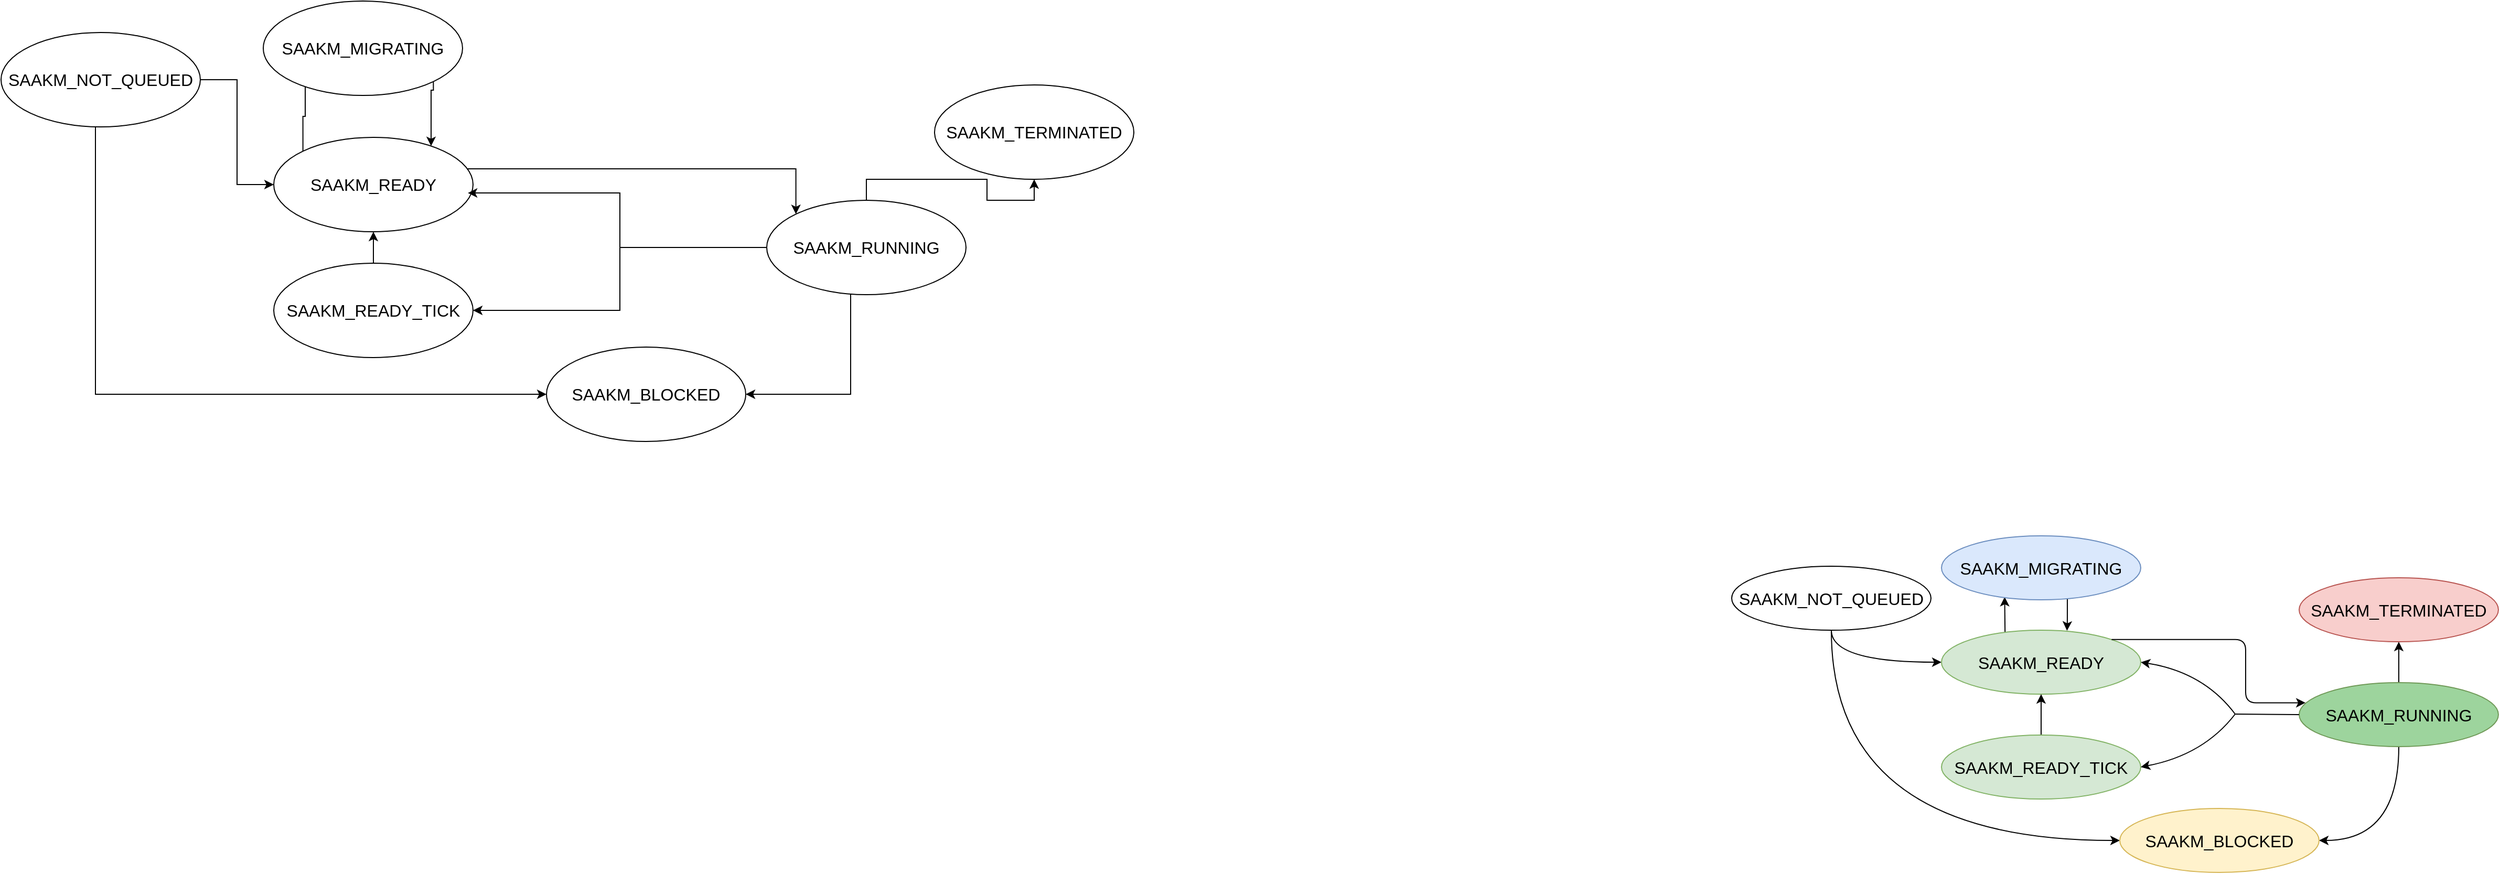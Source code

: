 <mxfile version="28.1.1">
  <diagram name="Page-1" id="623hevkm62DI3NVp4ts4">
    <mxGraphModel dx="2030" dy="563" grid="1" gridSize="10" guides="1" tooltips="1" connect="1" arrows="1" fold="1" page="1" pageScale="1" pageWidth="850" pageHeight="1100" math="0" shadow="0">
      <root>
        <mxCell id="0" />
        <mxCell id="1" parent="0" />
        <mxCell id="oGoOd0Z_6vORa3Gb5G-0-8" style="edgeStyle=orthogonalEdgeStyle;rounded=0;orthogonalLoop=1;jettySize=auto;html=1;entryX=0;entryY=0.5;entryDx=0;entryDy=0;" edge="1" parent="1" source="oGoOd0Z_6vORa3Gb5G-0-1" target="oGoOd0Z_6vORa3Gb5G-0-2">
          <mxGeometry relative="1" as="geometry" />
        </mxCell>
        <mxCell id="oGoOd0Z_6vORa3Gb5G-0-9" style="edgeStyle=orthogonalEdgeStyle;rounded=0;orthogonalLoop=1;jettySize=auto;html=1;entryX=0;entryY=0.5;entryDx=0;entryDy=0;" edge="1" parent="1" source="oGoOd0Z_6vORa3Gb5G-0-1" target="oGoOd0Z_6vORa3Gb5G-0-6">
          <mxGeometry relative="1" as="geometry">
            <Array as="points">
              <mxPoint x="-120" y="405" />
            </Array>
          </mxGeometry>
        </mxCell>
        <mxCell id="oGoOd0Z_6vORa3Gb5G-0-1" value="SAAKM_NOT_QUEUED" style="ellipse;whiteSpace=wrap;html=1;fontSize=16;fontStyle=0" vertex="1" parent="1">
          <mxGeometry x="-210" y="60" width="190" height="90" as="geometry" />
        </mxCell>
        <mxCell id="oGoOd0Z_6vORa3Gb5G-0-11" style="edgeStyle=orthogonalEdgeStyle;rounded=0;orthogonalLoop=1;jettySize=auto;html=1;entryX=0;entryY=0.5;entryDx=0;entryDy=0;exitX=0;exitY=0;exitDx=0;exitDy=0;" edge="1" parent="1" source="oGoOd0Z_6vORa3Gb5G-0-2" target="oGoOd0Z_6vORa3Gb5G-0-5">
          <mxGeometry relative="1" as="geometry">
            <Array as="points">
              <mxPoint x="78" y="140" />
              <mxPoint x="80" y="140" />
              <mxPoint x="80" y="75" />
              <mxPoint x="40" y="75" />
            </Array>
          </mxGeometry>
        </mxCell>
        <mxCell id="oGoOd0Z_6vORa3Gb5G-0-21" style="edgeStyle=orthogonalEdgeStyle;rounded=0;orthogonalLoop=1;jettySize=auto;html=1;entryX=0;entryY=0;entryDx=0;entryDy=0;" edge="1" parent="1" source="oGoOd0Z_6vORa3Gb5G-0-2" target="oGoOd0Z_6vORa3Gb5G-0-4">
          <mxGeometry relative="1" as="geometry">
            <Array as="points">
              <mxPoint x="548" y="190" />
            </Array>
          </mxGeometry>
        </mxCell>
        <mxCell id="oGoOd0Z_6vORa3Gb5G-0-2" value="&lt;div&gt;SAAKM_READY&lt;/div&gt;" style="ellipse;whiteSpace=wrap;html=1;fontSize=16;fontStyle=0" vertex="1" parent="1">
          <mxGeometry x="50" y="160" width="190" height="90" as="geometry" />
        </mxCell>
        <mxCell id="oGoOd0Z_6vORa3Gb5G-0-16" style="edgeStyle=orthogonalEdgeStyle;rounded=0;orthogonalLoop=1;jettySize=auto;html=1;entryX=0.5;entryY=1;entryDx=0;entryDy=0;" edge="1" parent="1" source="oGoOd0Z_6vORa3Gb5G-0-3" target="oGoOd0Z_6vORa3Gb5G-0-2">
          <mxGeometry relative="1" as="geometry" />
        </mxCell>
        <mxCell id="oGoOd0Z_6vORa3Gb5G-0-3" value="&lt;div&gt;SAAKM_READY_TICK&lt;/div&gt;" style="ellipse;whiteSpace=wrap;html=1;fontSize=16;fontStyle=0" vertex="1" parent="1">
          <mxGeometry x="50" y="280" width="190" height="90" as="geometry" />
        </mxCell>
        <mxCell id="oGoOd0Z_6vORa3Gb5G-0-10" style="edgeStyle=orthogonalEdgeStyle;rounded=0;orthogonalLoop=1;jettySize=auto;html=1;entryX=1;entryY=0.5;entryDx=0;entryDy=0;" edge="1" parent="1" source="oGoOd0Z_6vORa3Gb5G-0-4" target="oGoOd0Z_6vORa3Gb5G-0-6">
          <mxGeometry relative="1" as="geometry">
            <Array as="points">
              <mxPoint x="600" y="405" />
            </Array>
          </mxGeometry>
        </mxCell>
        <mxCell id="oGoOd0Z_6vORa3Gb5G-0-15" style="edgeStyle=orthogonalEdgeStyle;rounded=0;orthogonalLoop=1;jettySize=auto;html=1;entryX=1;entryY=0.5;entryDx=0;entryDy=0;" edge="1" parent="1" source="oGoOd0Z_6vORa3Gb5G-0-4" target="oGoOd0Z_6vORa3Gb5G-0-3">
          <mxGeometry relative="1" as="geometry" />
        </mxCell>
        <mxCell id="oGoOd0Z_6vORa3Gb5G-0-18" style="edgeStyle=orthogonalEdgeStyle;rounded=0;orthogonalLoop=1;jettySize=auto;html=1;entryX=0.5;entryY=1;entryDx=0;entryDy=0;" edge="1" parent="1" source="oGoOd0Z_6vORa3Gb5G-0-4" target="oGoOd0Z_6vORa3Gb5G-0-7">
          <mxGeometry relative="1" as="geometry" />
        </mxCell>
        <mxCell id="oGoOd0Z_6vORa3Gb5G-0-4" value="SAAKM_RUNNING" style="ellipse;whiteSpace=wrap;html=1;fontSize=16;fontStyle=0" vertex="1" parent="1">
          <mxGeometry x="520" y="220" width="190" height="90" as="geometry" />
        </mxCell>
        <mxCell id="oGoOd0Z_6vORa3Gb5G-0-20" style="edgeStyle=orthogonalEdgeStyle;rounded=0;orthogonalLoop=1;jettySize=auto;html=1;exitX=1;exitY=1;exitDx=0;exitDy=0;" edge="1" parent="1" source="oGoOd0Z_6vORa3Gb5G-0-5" target="oGoOd0Z_6vORa3Gb5G-0-2">
          <mxGeometry relative="1" as="geometry">
            <Array as="points">
              <mxPoint x="202" y="115" />
              <mxPoint x="200" y="115" />
            </Array>
          </mxGeometry>
        </mxCell>
        <mxCell id="oGoOd0Z_6vORa3Gb5G-0-5" value="SAAKM_MIGRATING" style="ellipse;whiteSpace=wrap;html=1;fontSize=16;fontStyle=0" vertex="1" parent="1">
          <mxGeometry x="40" y="30" width="190" height="90" as="geometry" />
        </mxCell>
        <mxCell id="oGoOd0Z_6vORa3Gb5G-0-6" value="SAAKM_BLOCKED" style="ellipse;whiteSpace=wrap;html=1;fontSize=16;fontStyle=0" vertex="1" parent="1">
          <mxGeometry x="310" y="360" width="190" height="90" as="geometry" />
        </mxCell>
        <mxCell id="oGoOd0Z_6vORa3Gb5G-0-7" value="SAAKM_TERMINATED" style="ellipse;whiteSpace=wrap;html=1;fontSize=16;fontStyle=0" vertex="1" parent="1">
          <mxGeometry x="680" y="110" width="190" height="90" as="geometry" />
        </mxCell>
        <mxCell id="oGoOd0Z_6vORa3Gb5G-0-14" style="edgeStyle=orthogonalEdgeStyle;rounded=0;orthogonalLoop=1;jettySize=auto;html=1;entryX=0.974;entryY=0.589;entryDx=0;entryDy=0;entryPerimeter=0;" edge="1" parent="1" source="oGoOd0Z_6vORa3Gb5G-0-4" target="oGoOd0Z_6vORa3Gb5G-0-2">
          <mxGeometry relative="1" as="geometry" />
        </mxCell>
        <mxCell id="oGoOd0Z_6vORa3Gb5G-0-66" style="edgeStyle=orthogonalEdgeStyle;rounded=0;orthogonalLoop=1;jettySize=auto;html=1;exitX=0.5;exitY=1;exitDx=0;exitDy=0;entryX=0;entryY=0.5;entryDx=0;entryDy=0;curved=1;" edge="1" parent="1" source="oGoOd0Z_6vORa3Gb5G-0-24" target="oGoOd0Z_6vORa3Gb5G-0-27">
          <mxGeometry relative="1" as="geometry" />
        </mxCell>
        <mxCell id="oGoOd0Z_6vORa3Gb5G-0-67" style="edgeStyle=orthogonalEdgeStyle;rounded=0;orthogonalLoop=1;jettySize=auto;html=1;exitX=0.5;exitY=1;exitDx=0;exitDy=0;entryX=0;entryY=0.5;entryDx=0;entryDy=0;curved=1;" edge="1" parent="1" source="oGoOd0Z_6vORa3Gb5G-0-24" target="oGoOd0Z_6vORa3Gb5G-0-36">
          <mxGeometry relative="1" as="geometry" />
        </mxCell>
        <mxCell id="oGoOd0Z_6vORa3Gb5G-0-24" value="SAAKM_NOT_QUEUED" style="ellipse;whiteSpace=wrap;html=1;fontSize=16;fontStyle=0" vertex="1" parent="1">
          <mxGeometry x="1440" y="569" width="190" height="61" as="geometry" />
        </mxCell>
        <mxCell id="oGoOd0Z_6vORa3Gb5G-0-57" style="edgeStyle=orthogonalEdgeStyle;rounded=1;orthogonalLoop=1;jettySize=auto;html=1;entryX=0.317;entryY=0.955;entryDx=0;entryDy=0;curved=0;exitX=0.319;exitY=0.043;exitDx=0;exitDy=0;exitPerimeter=0;entryPerimeter=0;" edge="1" parent="1" source="oGoOd0Z_6vORa3Gb5G-0-27" target="oGoOd0Z_6vORa3Gb5G-0-35">
          <mxGeometry relative="1" as="geometry" />
        </mxCell>
        <mxCell id="oGoOd0Z_6vORa3Gb5G-0-27" value="&lt;div&gt;SAAKM_READY&lt;/div&gt;" style="ellipse;whiteSpace=wrap;html=1;fontSize=16;fontStyle=0;fillColor=#d5e8d4;strokeColor=#82b366;" vertex="1" parent="1">
          <mxGeometry x="1640" y="630" width="190" height="61" as="geometry" />
        </mxCell>
        <mxCell id="oGoOd0Z_6vORa3Gb5G-0-42" style="edgeStyle=orthogonalEdgeStyle;rounded=0;orthogonalLoop=1;jettySize=auto;html=1;exitX=0.5;exitY=0;exitDx=0;exitDy=0;entryX=0.5;entryY=1;entryDx=0;entryDy=0;" edge="1" parent="1" source="oGoOd0Z_6vORa3Gb5G-0-29" target="oGoOd0Z_6vORa3Gb5G-0-27">
          <mxGeometry relative="1" as="geometry">
            <mxPoint x="1735" y="700" as="targetPoint" />
          </mxGeometry>
        </mxCell>
        <mxCell id="oGoOd0Z_6vORa3Gb5G-0-29" value="&lt;div&gt;SAAKM_READY_TICK&lt;/div&gt;" style="ellipse;whiteSpace=wrap;html=1;fontSize=16;fontStyle=0;fillColor=#d5e8d4;strokeColor=#82b366;" vertex="1" parent="1">
          <mxGeometry x="1640" y="730" width="190" height="61" as="geometry" />
        </mxCell>
        <mxCell id="oGoOd0Z_6vORa3Gb5G-0-63" style="edgeStyle=orthogonalEdgeStyle;rounded=0;orthogonalLoop=1;jettySize=auto;html=1;entryX=1;entryY=0.5;entryDx=0;entryDy=0;curved=1;" edge="1" parent="1" source="oGoOd0Z_6vORa3Gb5G-0-33" target="oGoOd0Z_6vORa3Gb5G-0-36">
          <mxGeometry relative="1" as="geometry" />
        </mxCell>
        <mxCell id="oGoOd0Z_6vORa3Gb5G-0-68" style="edgeStyle=orthogonalEdgeStyle;rounded=0;orthogonalLoop=1;jettySize=auto;html=1;entryX=0.5;entryY=1;entryDx=0;entryDy=0;" edge="1" parent="1" source="oGoOd0Z_6vORa3Gb5G-0-33" target="oGoOd0Z_6vORa3Gb5G-0-37">
          <mxGeometry relative="1" as="geometry" />
        </mxCell>
        <mxCell id="oGoOd0Z_6vORa3Gb5G-0-33" value="SAAKM_RUNNING" style="ellipse;whiteSpace=wrap;html=1;fontSize=16;fontStyle=0;fillColor=#9DD49D;strokeColor=#6F9957;fillStyle=auto;" vertex="1" parent="1">
          <mxGeometry x="1981" y="680" width="190" height="61" as="geometry" />
        </mxCell>
        <mxCell id="oGoOd0Z_6vORa3Gb5G-0-59" style="edgeStyle=orthogonalEdgeStyle;rounded=1;orthogonalLoop=1;jettySize=auto;html=1;entryX=0.63;entryY=0.008;entryDx=0;entryDy=0;curved=0;entryPerimeter=0;" edge="1" parent="1" source="oGoOd0Z_6vORa3Gb5G-0-35" target="oGoOd0Z_6vORa3Gb5G-0-27">
          <mxGeometry relative="1" as="geometry">
            <Array as="points">
              <mxPoint x="1760" y="621" />
              <mxPoint x="1760" y="621" />
            </Array>
          </mxGeometry>
        </mxCell>
        <mxCell id="oGoOd0Z_6vORa3Gb5G-0-35" value="SAAKM_MIGRATING" style="ellipse;whiteSpace=wrap;html=1;fontSize=16;fontStyle=0;fillColor=#dae8fc;strokeColor=#6c8ebf;" vertex="1" parent="1">
          <mxGeometry x="1640" y="540" width="190" height="61" as="geometry" />
        </mxCell>
        <mxCell id="oGoOd0Z_6vORa3Gb5G-0-36" value="SAAKM_BLOCKED" style="ellipse;whiteSpace=wrap;html=1;fontSize=16;fontStyle=0;fillColor=#fff2cc;strokeColor=#d6b656;" vertex="1" parent="1">
          <mxGeometry x="1810" y="800" width="190" height="61" as="geometry" />
        </mxCell>
        <mxCell id="oGoOd0Z_6vORa3Gb5G-0-37" value="SAAKM_TERMINATED" style="ellipse;whiteSpace=wrap;html=1;fontSize=16;fontStyle=0;fillColor=#f8cecc;strokeColor=#b85450;" vertex="1" parent="1">
          <mxGeometry x="1981" y="580" width="190" height="61" as="geometry" />
        </mxCell>
        <mxCell id="oGoOd0Z_6vORa3Gb5G-0-49" value="" style="endArrow=none;html=1;rounded=0;entryX=0;entryY=0.5;entryDx=0;entryDy=0;" edge="1" parent="1" target="oGoOd0Z_6vORa3Gb5G-0-33">
          <mxGeometry width="50" height="50" relative="1" as="geometry">
            <mxPoint x="1920" y="710" as="sourcePoint" />
            <mxPoint x="1790" y="650" as="targetPoint" />
          </mxGeometry>
        </mxCell>
        <mxCell id="oGoOd0Z_6vORa3Gb5G-0-52" value="" style="curved=1;endArrow=classic;html=1;rounded=0;entryX=1;entryY=0.5;entryDx=0;entryDy=0;" edge="1" parent="1" target="oGoOd0Z_6vORa3Gb5G-0-27">
          <mxGeometry width="50" height="50" relative="1" as="geometry">
            <mxPoint x="1920" y="710" as="sourcePoint" />
            <mxPoint x="1950" y="640" as="targetPoint" />
            <Array as="points">
              <mxPoint x="1890" y="670" />
            </Array>
          </mxGeometry>
        </mxCell>
        <mxCell id="oGoOd0Z_6vORa3Gb5G-0-53" value="" style="curved=1;endArrow=classic;html=1;rounded=0;entryX=1;entryY=0.5;entryDx=0;entryDy=0;" edge="1" parent="1" target="oGoOd0Z_6vORa3Gb5G-0-29">
          <mxGeometry width="50" height="50" relative="1" as="geometry">
            <mxPoint x="1920" y="710" as="sourcePoint" />
            <mxPoint x="1830" y="740" as="targetPoint" />
            <Array as="points">
              <mxPoint x="1890" y="749" />
            </Array>
          </mxGeometry>
        </mxCell>
        <mxCell id="oGoOd0Z_6vORa3Gb5G-0-62" style="edgeStyle=orthogonalEdgeStyle;rounded=1;orthogonalLoop=1;jettySize=auto;html=1;exitX=1;exitY=0;exitDx=0;exitDy=0;entryX=0.032;entryY=0.315;entryDx=0;entryDy=0;entryPerimeter=0;curved=0;" edge="1" parent="1" source="oGoOd0Z_6vORa3Gb5G-0-27" target="oGoOd0Z_6vORa3Gb5G-0-33">
          <mxGeometry relative="1" as="geometry">
            <Array as="points">
              <mxPoint x="1930" y="639" />
              <mxPoint x="1930" y="699" />
            </Array>
          </mxGeometry>
        </mxCell>
      </root>
    </mxGraphModel>
  </diagram>
</mxfile>
